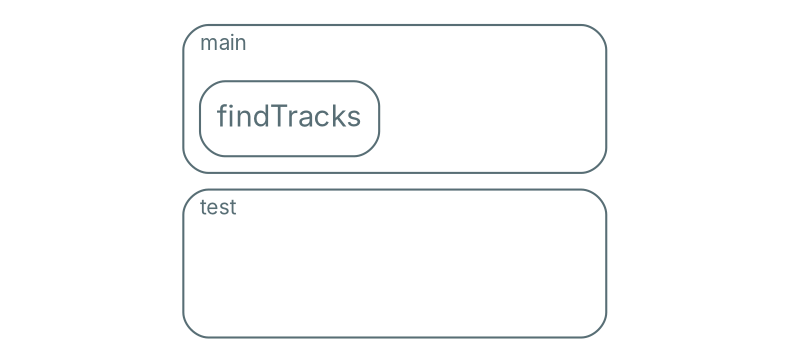 digraph {
    compound=true
    bgcolor=transparent
    rankdir=LR

    // Default theme: enabled
    node[shape="rectangle" style="rounded,filled" color="#586E75" fillcolor="#ffffff" fontcolor="#586E75" fontname="Inter,Arial"]
    edge[color="#586E75" fontcolor="#586E75" fontname="Inter,Arial" fontsize=11]

    subgraph cluster_0 {
        color="#586E75"
        style=rounded
        fontcolor="#586E75"
        fontname="Inter,Arial"
        fontsize=10
        labeljust=l
        label=main

        System[label="findTracks"]
        Result[label="Results" style=invis]
    }

    subgraph cluster_1 {
        color="#586E75"
        style=rounded
        fontcolor="#586E75"
        fontname="Inter,Arial"
        fontsize=10
        labeljust=l
        label=test

        System2[label="findTracks" style=invis]
        Result2[label="Results" style=invis]
    }

    Input[label=Query style=invis]
    Relation[label="≠" style=invis]

    Input -> System[style=invis]
    Input -> System2[style=invis]
    System -> Result[style=invis]
    System2 -> Result2[style=invis]

    Result -> Relation[style=invis]
    Result2 -> Relation[style=invis]

}
